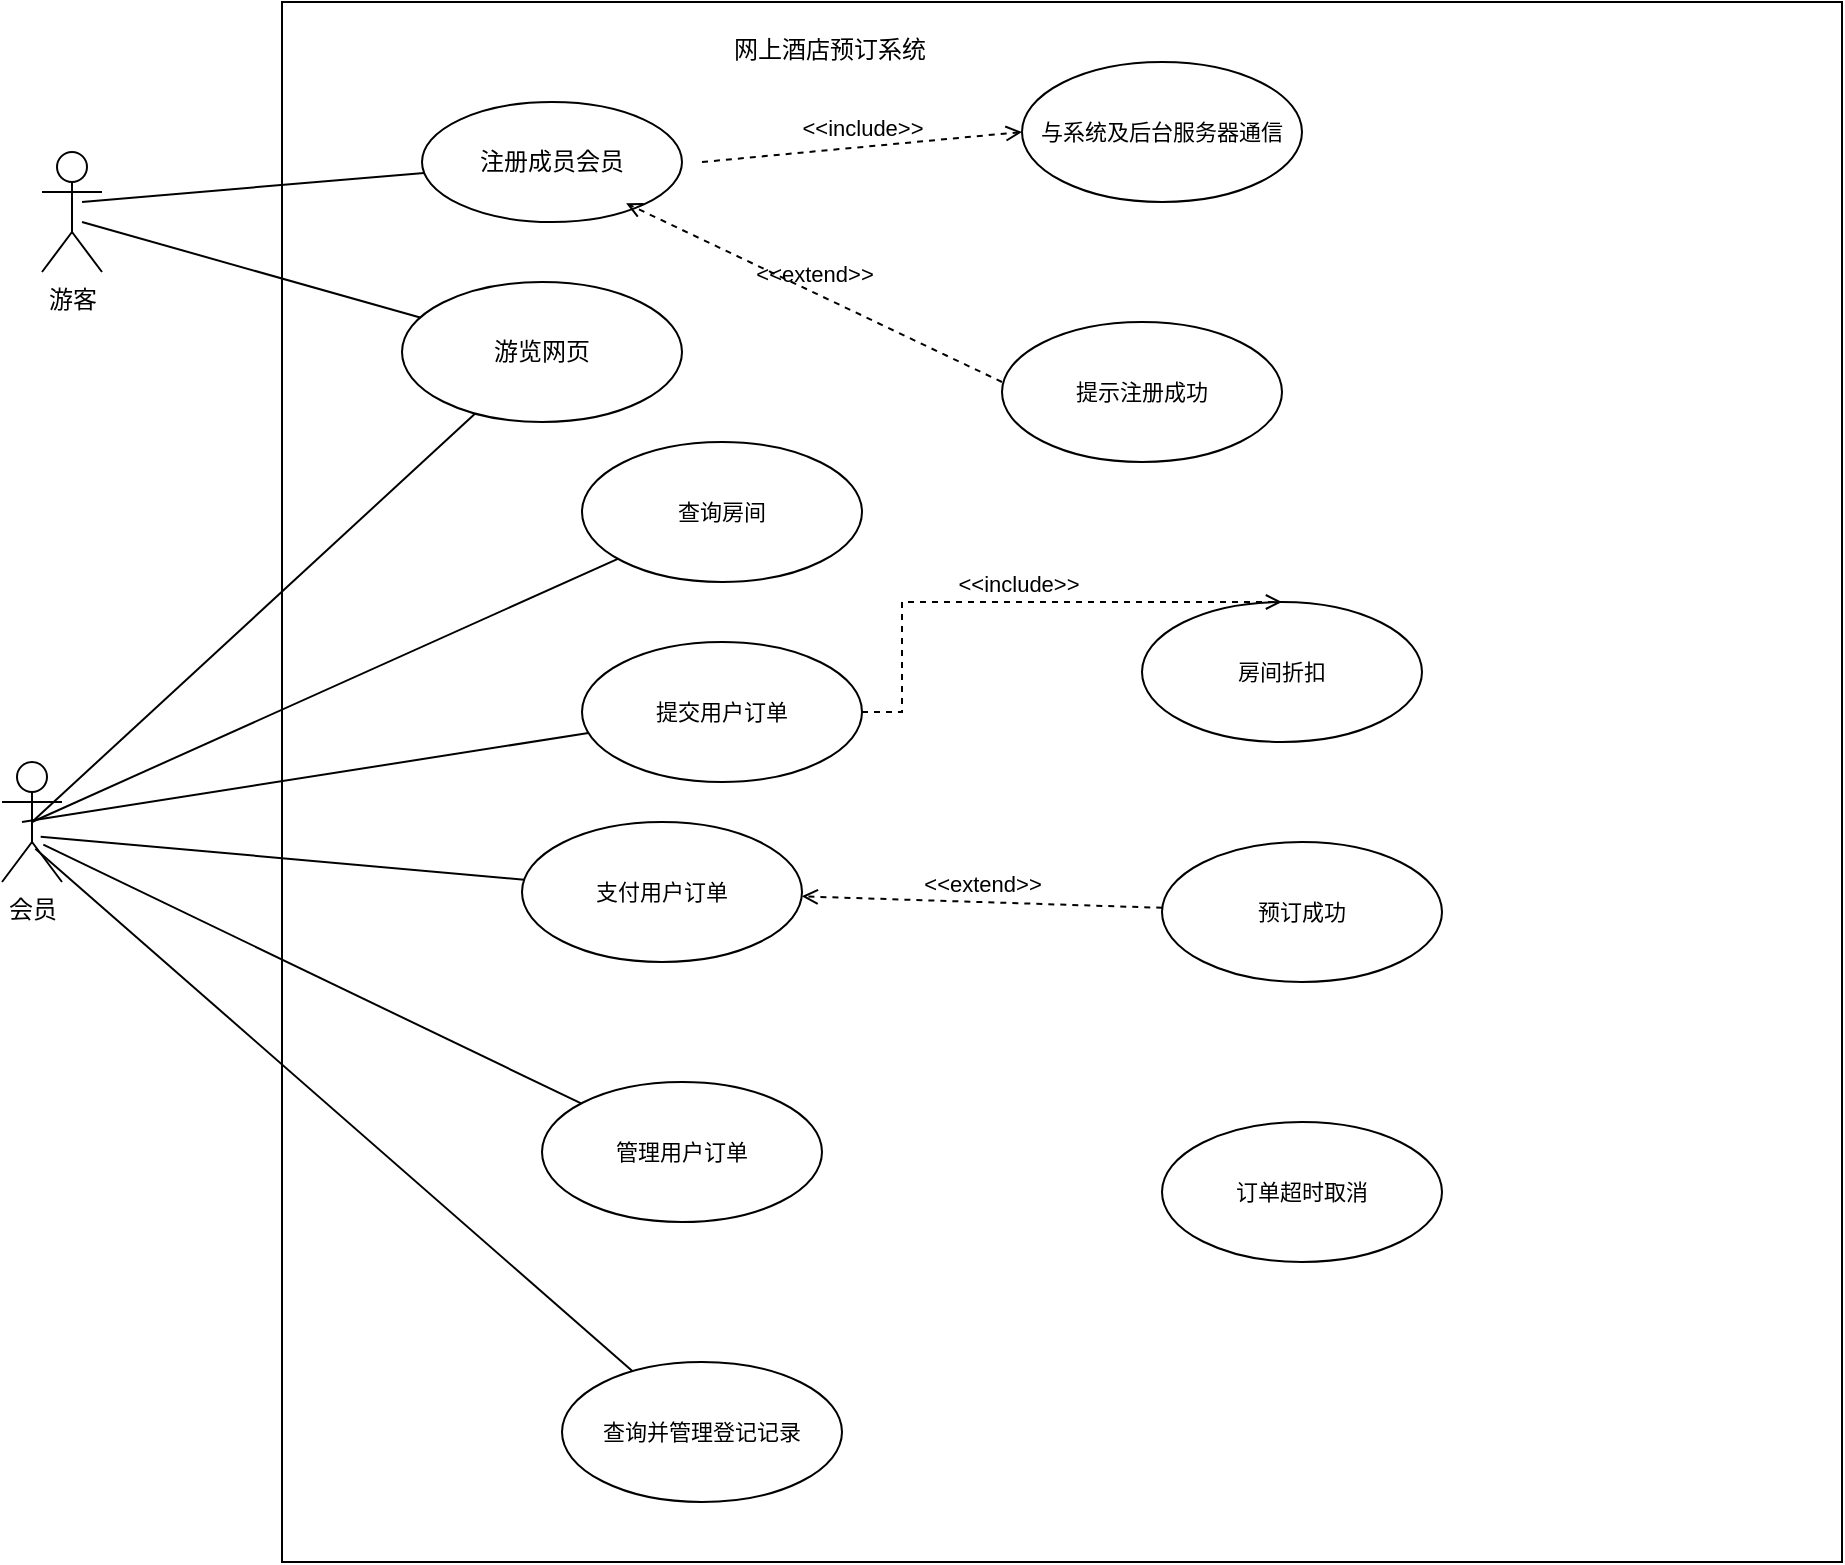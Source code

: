 <mxfile version="24.7.16">
  <diagram name="第 1 页" id="caLuZK7K8ZnZYAf7S9a7">
    <mxGraphModel dx="946" dy="627" grid="1" gridSize="10" guides="1" tooltips="1" connect="1" arrows="1" fold="1" page="1" pageScale="1" pageWidth="827" pageHeight="1169" math="0" shadow="0">
      <root>
        <mxCell id="0" />
        <mxCell id="1" parent="0" />
        <mxCell id="Loar5oMmu8-F9fvhk3Y--4" value="" style="whiteSpace=wrap;html=1;aspect=fixed;" vertex="1" parent="1">
          <mxGeometry x="230" y="380" width="780" height="780" as="geometry" />
        </mxCell>
        <mxCell id="Loar5oMmu8-F9fvhk3Y--6" value="网上酒店预订系统&lt;div&gt;&lt;br&gt;&lt;/div&gt;" style="text;strokeColor=none;fillColor=none;align=left;verticalAlign=top;spacingLeft=4;spacingRight=4;overflow=hidden;rotatable=0;points=[[0,0.5],[1,0.5]];portConstraint=eastwest;whiteSpace=wrap;html=1;" vertex="1" parent="1">
          <mxGeometry x="450" y="390" width="110" height="30" as="geometry" />
        </mxCell>
        <mxCell id="Loar5oMmu8-F9fvhk3Y--7" value="游客&lt;div&gt;&lt;br&gt;&lt;/div&gt;" style="shape=umlActor;verticalLabelPosition=bottom;verticalAlign=top;html=1;" vertex="1" parent="1">
          <mxGeometry x="110" y="455" width="30" height="60" as="geometry" />
        </mxCell>
        <mxCell id="Loar5oMmu8-F9fvhk3Y--9" value="会员&lt;div&gt;&lt;br&gt;&lt;/div&gt;" style="shape=umlActor;verticalLabelPosition=bottom;verticalAlign=top;html=1;" vertex="1" parent="1">
          <mxGeometry x="90" y="760" width="30" height="60" as="geometry" />
        </mxCell>
        <mxCell id="Loar5oMmu8-F9fvhk3Y--16" value="注册成员会员" style="ellipse;whiteSpace=wrap;html=1;" vertex="1" parent="1">
          <mxGeometry x="300" y="430" width="130" height="60" as="geometry" />
        </mxCell>
        <mxCell id="Loar5oMmu8-F9fvhk3Y--18" value="游览网页" style="ellipse;whiteSpace=wrap;html=1;" vertex="1" parent="1">
          <mxGeometry x="290" y="520" width="140" height="70" as="geometry" />
        </mxCell>
        <mxCell id="Loar5oMmu8-F9fvhk3Y--21" value="" style="endArrow=none;html=1;rounded=0;strokeColor=default;align=center;verticalAlign=middle;fontFamily=Helvetica;fontSize=11;fontColor=default;labelBackgroundColor=default;" edge="1" parent="1" target="Loar5oMmu8-F9fvhk3Y--18">
          <mxGeometry relative="1" as="geometry">
            <mxPoint x="130" y="490" as="sourcePoint" />
            <mxPoint x="290" y="490" as="targetPoint" />
          </mxGeometry>
        </mxCell>
        <mxCell id="Loar5oMmu8-F9fvhk3Y--33" value="" style="endArrow=none;html=1;rounded=0;strokeColor=default;align=center;verticalAlign=middle;fontFamily=Helvetica;fontSize=11;fontColor=default;labelBackgroundColor=default;" edge="1" parent="1" target="Loar5oMmu8-F9fvhk3Y--16">
          <mxGeometry relative="1" as="geometry">
            <mxPoint x="130" y="480" as="sourcePoint" />
            <mxPoint x="290" y="480" as="targetPoint" />
          </mxGeometry>
        </mxCell>
        <mxCell id="Loar5oMmu8-F9fvhk3Y--45" value="与系统及后台服务器通信" style="ellipse;whiteSpace=wrap;html=1;fontFamily=Helvetica;fontSize=11;fontColor=default;labelBackgroundColor=default;" vertex="1" parent="1">
          <mxGeometry x="600" y="410" width="140" height="70" as="geometry" />
        </mxCell>
        <mxCell id="Loar5oMmu8-F9fvhk3Y--46" value="提示注册成功" style="ellipse;whiteSpace=wrap;html=1;fontFamily=Helvetica;fontSize=11;fontColor=default;labelBackgroundColor=default;" vertex="1" parent="1">
          <mxGeometry x="590" y="540" width="140" height="70" as="geometry" />
        </mxCell>
        <mxCell id="Loar5oMmu8-F9fvhk3Y--48" value="&amp;lt;&amp;lt;include&amp;gt;&amp;gt;" style="html=1;verticalAlign=bottom;labelBackgroundColor=none;endArrow=open;endFill=0;dashed=1;rounded=0;strokeColor=default;align=center;fontFamily=Helvetica;fontSize=11;fontColor=default;entryX=0;entryY=0.5;entryDx=0;entryDy=0;" edge="1" parent="1" target="Loar5oMmu8-F9fvhk3Y--45">
          <mxGeometry width="160" relative="1" as="geometry">
            <mxPoint x="440" y="460" as="sourcePoint" />
            <mxPoint x="600" y="460" as="targetPoint" />
          </mxGeometry>
        </mxCell>
        <mxCell id="Loar5oMmu8-F9fvhk3Y--50" value="&amp;lt;&amp;lt;extend&amp;gt;&amp;gt;" style="html=1;verticalAlign=bottom;labelBackgroundColor=none;endArrow=open;endFill=0;dashed=1;rounded=0;strokeColor=default;align=center;fontFamily=Helvetica;fontSize=11;fontColor=default;entryX=0.785;entryY=0.844;entryDx=0;entryDy=0;entryPerimeter=0;" edge="1" parent="1" target="Loar5oMmu8-F9fvhk3Y--16">
          <mxGeometry width="160" relative="1" as="geometry">
            <mxPoint x="590" y="570" as="sourcePoint" />
            <mxPoint x="750" y="570" as="targetPoint" />
          </mxGeometry>
        </mxCell>
        <mxCell id="Loar5oMmu8-F9fvhk3Y--51" value="" style="endArrow=none;html=1;rounded=0;strokeColor=default;align=center;verticalAlign=middle;fontFamily=Helvetica;fontSize=11;fontColor=default;labelBackgroundColor=default;exitX=0.5;exitY=0.5;exitDx=0;exitDy=0;exitPerimeter=0;" edge="1" parent="1" source="Loar5oMmu8-F9fvhk3Y--9" target="Loar5oMmu8-F9fvhk3Y--18">
          <mxGeometry width="50" height="50" relative="1" as="geometry">
            <mxPoint x="130" y="760" as="sourcePoint" />
            <mxPoint x="180" y="710" as="targetPoint" />
          </mxGeometry>
        </mxCell>
        <mxCell id="Loar5oMmu8-F9fvhk3Y--52" value="查询房间" style="ellipse;whiteSpace=wrap;html=1;fontFamily=Helvetica;fontSize=11;fontColor=default;labelBackgroundColor=default;" vertex="1" parent="1">
          <mxGeometry x="380" y="600" width="140" height="70" as="geometry" />
        </mxCell>
        <mxCell id="Loar5oMmu8-F9fvhk3Y--53" value="提交用户订单" style="ellipse;whiteSpace=wrap;html=1;fontFamily=Helvetica;fontSize=11;fontColor=default;labelBackgroundColor=default;" vertex="1" parent="1">
          <mxGeometry x="380" y="700" width="140" height="70" as="geometry" />
        </mxCell>
        <mxCell id="Loar5oMmu8-F9fvhk3Y--54" value="支付用户订单" style="ellipse;whiteSpace=wrap;html=1;fontFamily=Helvetica;fontSize=11;fontColor=default;labelBackgroundColor=default;" vertex="1" parent="1">
          <mxGeometry x="350" y="790" width="140" height="70" as="geometry" />
        </mxCell>
        <mxCell id="Loar5oMmu8-F9fvhk3Y--55" value="管理用户订单" style="ellipse;whiteSpace=wrap;html=1;fontFamily=Helvetica;fontSize=11;fontColor=default;labelBackgroundColor=default;" vertex="1" parent="1">
          <mxGeometry x="360" y="920" width="140" height="70" as="geometry" />
        </mxCell>
        <mxCell id="Loar5oMmu8-F9fvhk3Y--56" value="查询并管理登记记录" style="ellipse;whiteSpace=wrap;html=1;fontFamily=Helvetica;fontSize=11;fontColor=default;labelBackgroundColor=default;" vertex="1" parent="1">
          <mxGeometry x="370" y="1060" width="140" height="70" as="geometry" />
        </mxCell>
        <mxCell id="Loar5oMmu8-F9fvhk3Y--60" value="" style="endArrow=none;html=1;rounded=0;strokeColor=default;align=center;verticalAlign=middle;fontFamily=Helvetica;fontSize=11;fontColor=default;labelBackgroundColor=default;exitX=0.5;exitY=0.5;exitDx=0;exitDy=0;exitPerimeter=0;" edge="1" parent="1" source="Loar5oMmu8-F9fvhk3Y--9" target="Loar5oMmu8-F9fvhk3Y--52">
          <mxGeometry width="50" height="50" relative="1" as="geometry">
            <mxPoint x="130" y="750" as="sourcePoint" />
            <mxPoint x="180" y="700" as="targetPoint" />
          </mxGeometry>
        </mxCell>
        <mxCell id="Loar5oMmu8-F9fvhk3Y--61" value="" style="endArrow=none;html=1;rounded=0;strokeColor=default;align=center;verticalAlign=middle;fontFamily=Helvetica;fontSize=11;fontColor=default;labelBackgroundColor=default;exitX=0.644;exitY=0.622;exitDx=0;exitDy=0;exitPerimeter=0;" edge="1" parent="1" source="Loar5oMmu8-F9fvhk3Y--9" target="Loar5oMmu8-F9fvhk3Y--54">
          <mxGeometry width="50" height="50" relative="1" as="geometry">
            <mxPoint x="100" y="760" as="sourcePoint" />
            <mxPoint x="180" y="710" as="targetPoint" />
          </mxGeometry>
        </mxCell>
        <mxCell id="Loar5oMmu8-F9fvhk3Y--62" value="" style="endArrow=none;html=1;rounded=0;strokeColor=default;align=center;verticalAlign=middle;fontFamily=Helvetica;fontSize=11;fontColor=default;labelBackgroundColor=default;exitX=0.689;exitY=0.689;exitDx=0;exitDy=0;exitPerimeter=0;" edge="1" parent="1" source="Loar5oMmu8-F9fvhk3Y--9" target="Loar5oMmu8-F9fvhk3Y--55">
          <mxGeometry width="50" height="50" relative="1" as="geometry">
            <mxPoint x="120" y="760" as="sourcePoint" />
            <mxPoint x="170" y="710" as="targetPoint" />
          </mxGeometry>
        </mxCell>
        <mxCell id="Loar5oMmu8-F9fvhk3Y--63" value="" style="endArrow=none;html=1;rounded=0;strokeColor=default;align=center;verticalAlign=middle;fontFamily=Helvetica;fontSize=11;fontColor=default;labelBackgroundColor=default;exitX=0.556;exitY=0.722;exitDx=0;exitDy=0;exitPerimeter=0;" edge="1" parent="1" source="Loar5oMmu8-F9fvhk3Y--9" target="Loar5oMmu8-F9fvhk3Y--56">
          <mxGeometry width="50" height="50" relative="1" as="geometry">
            <mxPoint x="130" y="750" as="sourcePoint" />
            <mxPoint x="180" y="700" as="targetPoint" />
          </mxGeometry>
        </mxCell>
        <mxCell id="Loar5oMmu8-F9fvhk3Y--71" value="" style="endArrow=none;html=1;rounded=0;strokeColor=default;align=center;verticalAlign=middle;fontFamily=Helvetica;fontSize=11;fontColor=default;labelBackgroundColor=default;" edge="1" parent="1" target="Loar5oMmu8-F9fvhk3Y--53">
          <mxGeometry width="50" height="50" relative="1" as="geometry">
            <mxPoint x="100" y="790" as="sourcePoint" />
            <mxPoint x="150" y="740" as="targetPoint" />
          </mxGeometry>
        </mxCell>
        <mxCell id="Loar5oMmu8-F9fvhk3Y--72" value="房间折扣" style="ellipse;whiteSpace=wrap;html=1;fontFamily=Helvetica;fontSize=11;fontColor=default;labelBackgroundColor=default;" vertex="1" parent="1">
          <mxGeometry x="660" y="680" width="140" height="70" as="geometry" />
        </mxCell>
        <mxCell id="Loar5oMmu8-F9fvhk3Y--73" value="预订成功" style="ellipse;whiteSpace=wrap;html=1;fontFamily=Helvetica;fontSize=11;fontColor=default;labelBackgroundColor=default;" vertex="1" parent="1">
          <mxGeometry x="670" y="800" width="140" height="70" as="geometry" />
        </mxCell>
        <mxCell id="Loar5oMmu8-F9fvhk3Y--74" value="订单超时取消" style="ellipse;whiteSpace=wrap;html=1;fontFamily=Helvetica;fontSize=11;fontColor=default;labelBackgroundColor=default;" vertex="1" parent="1">
          <mxGeometry x="670" y="940" width="140" height="70" as="geometry" />
        </mxCell>
        <mxCell id="Loar5oMmu8-F9fvhk3Y--75" value="&amp;lt;&amp;lt;include&amp;gt;&amp;gt;" style="html=1;verticalAlign=bottom;labelBackgroundColor=none;endArrow=open;endFill=0;dashed=1;rounded=0;strokeColor=default;align=center;fontFamily=Helvetica;fontSize=11;fontColor=default;edgeStyle=orthogonalEdgeStyle;" edge="1" parent="1" source="Loar5oMmu8-F9fvhk3Y--53" target="Loar5oMmu8-F9fvhk3Y--72">
          <mxGeometry width="160" relative="1" as="geometry">
            <mxPoint x="540" y="640" as="sourcePoint" />
            <mxPoint x="680" y="640" as="targetPoint" />
            <Array as="points">
              <mxPoint x="540" y="735" />
              <mxPoint x="540" y="680" />
            </Array>
          </mxGeometry>
        </mxCell>
        <mxCell id="Loar5oMmu8-F9fvhk3Y--76" value="&amp;lt;&amp;lt;extend&amp;gt;&amp;gt;" style="html=1;verticalAlign=bottom;labelBackgroundColor=none;endArrow=open;endFill=0;dashed=1;rounded=0;strokeColor=default;align=center;fontFamily=Helvetica;fontSize=11;fontColor=default;" edge="1" parent="1" source="Loar5oMmu8-F9fvhk3Y--73" target="Loar5oMmu8-F9fvhk3Y--54">
          <mxGeometry width="160" relative="1" as="geometry">
            <mxPoint x="460" y="810" as="sourcePoint" />
            <mxPoint x="620" y="810" as="targetPoint" />
          </mxGeometry>
        </mxCell>
      </root>
    </mxGraphModel>
  </diagram>
</mxfile>

